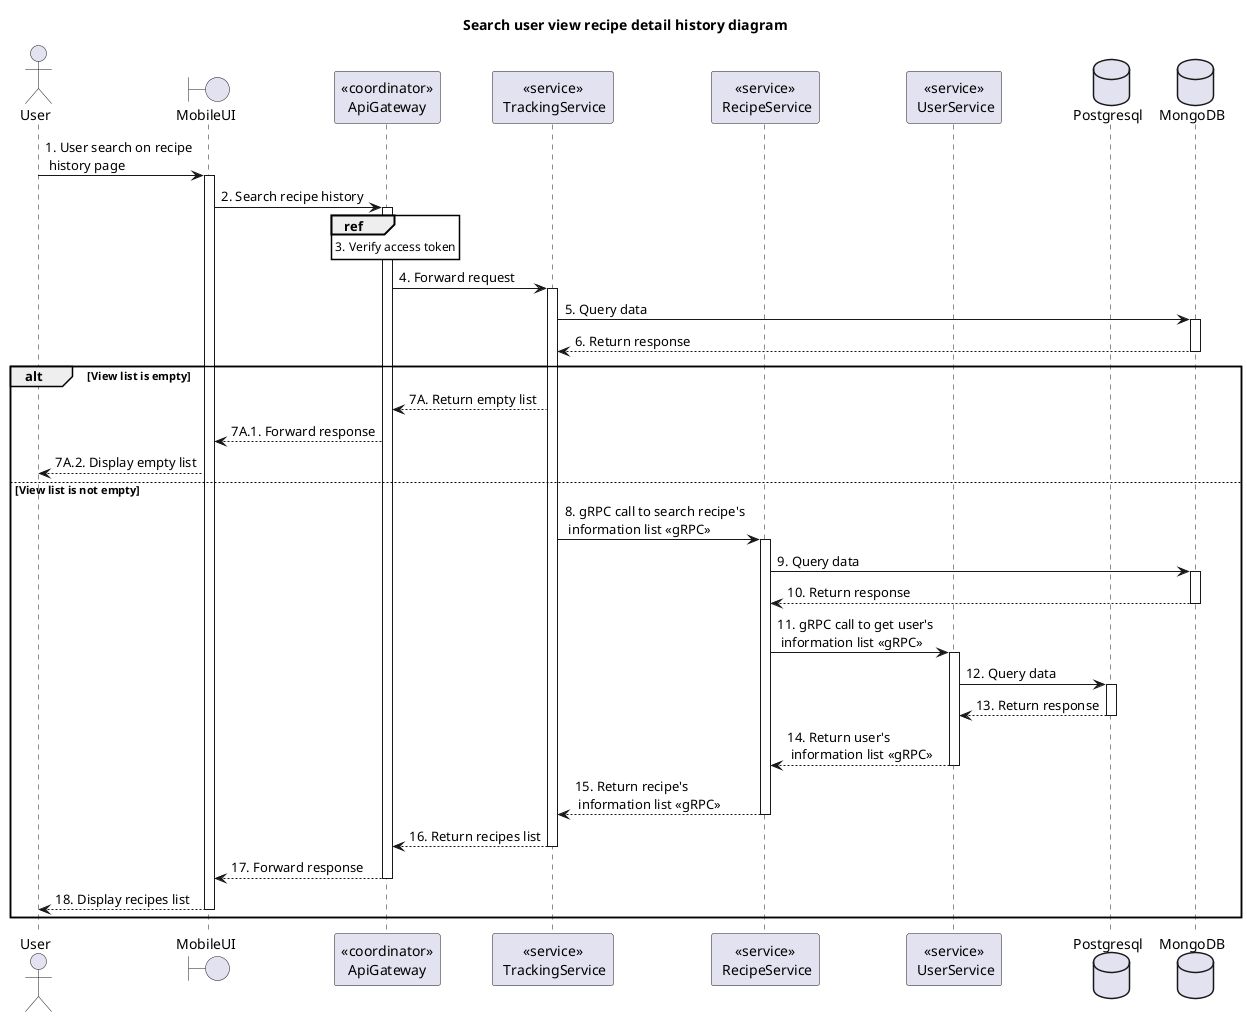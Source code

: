 @startuml Sequence
title "Search user view recipe detail history diagram"
' Style section
<style>
  sequenceDiagram {
    reference {
      BackGroundColor white
    }
}
</style>

actor User
boundary MobileUI
participant "<<coordinator>>\nApiGateway" as ApiGateway
participant "<<service>>\n TrackingService" as TrackingService
participant "<<service>>\n RecipeService" as RecipeService
participant "<<service>>\n UserService" as UserService
database Postgresql
database MongoDB

User -> MobileUI++: 1. User search on recipe\n history page

MobileUI -> ApiGateway++: 2. Search recipe history

ref over ApiGateway: 3. Verify access token

ApiGateway -> TrackingService++: 4. Forward request

TrackingService -> MongoDB++: 5. Query data
TrackingService <-- MongoDB--: 6. Return response

alt View list is empty
    ApiGateway <-- TrackingService: 7A. Return empty list
    MobileUI <-- ApiGateway: 7A.1. Forward response
    User <-- MobileUI: 7A.2. Display empty list
else View list is not empty
    TrackingService -> RecipeService++: 8. gRPC call to search recipe's \n information list <<gRPC>>
    RecipeService -> MongoDB++: 9. Query data
    RecipeService <-- MongoDB--: 10. Return response

    RecipeService -> UserService++: 11. gRPC call to get user's \n information list <<gRPC>>
    UserService -> Postgresql++: 12. Query data
    UserService <-- Postgresql--: 13. Return response
    RecipeService <-- UserService--: 14. Return user's \n information list <<gRPC>>

    TrackingService <-- RecipeService--: 15. Return recipe's \n information list <<gRPC>>

    ApiGateway <-- TrackingService--: 16. Return recipes list
    MobileUI <-- ApiGateway--: 17. Forward response
    User <-- MobileUI--: 18. Display recipes list
end alt

@enduml
